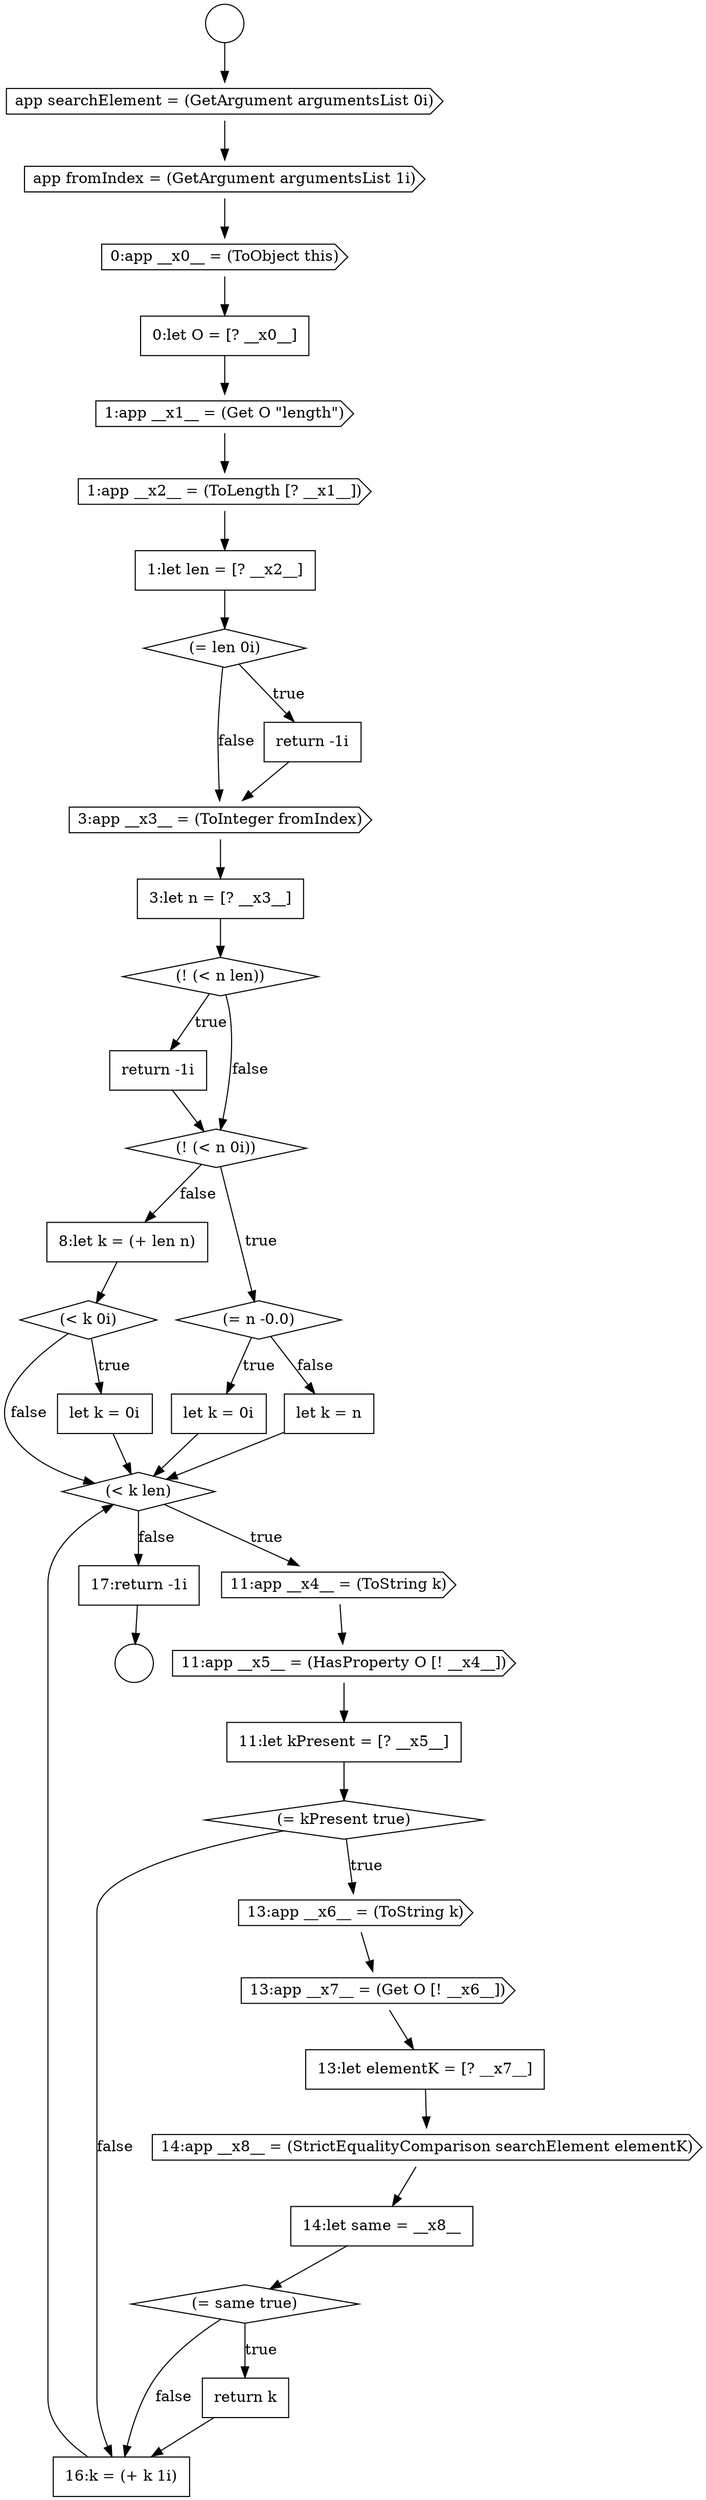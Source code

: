 digraph {
  node13647 [shape=cds, label=<<font color="black">3:app __x3__ = (ToInteger fromIndex)</font>> color="black" fillcolor="white" style=filled]
  node13668 [shape=diamond, label=<<font color="black">(= same true)</font>> color="black" fillcolor="white" style=filled]
  node13649 [shape=diamond, label=<<font color="black">(! (&lt; n len))</font>> color="black" fillcolor="white" style=filled]
  node13661 [shape=none, margin=0, label=<<font color="black">
    <table border="0" cellborder="1" cellspacing="0" cellpadding="10">
      <tr><td align="left">11:let kPresent = [? __x5__]</td></tr>
    </table>
  </font>> color="black" fillcolor="white" style=filled]
  node13638 [shape=cds, label=<<font color="black">app searchElement = (GetArgument argumentsList 0i)</font>> color="black" fillcolor="white" style=filled]
  node13670 [shape=none, margin=0, label=<<font color="black">
    <table border="0" cellborder="1" cellspacing="0" cellpadding="10">
      <tr><td align="left">16:k = (+ k 1i)</td></tr>
    </table>
  </font>> color="black" fillcolor="white" style=filled]
  node13653 [shape=none, margin=0, label=<<font color="black">
    <table border="0" cellborder="1" cellspacing="0" cellpadding="10">
      <tr><td align="left">let k = 0i</td></tr>
    </table>
  </font>> color="black" fillcolor="white" style=filled]
  node13666 [shape=cds, label=<<font color="black">14:app __x8__ = (StrictEqualityComparison searchElement elementK)</font>> color="black" fillcolor="white" style=filled]
  node13645 [shape=diamond, label=<<font color="black">(= len 0i)</font>> color="black" fillcolor="white" style=filled]
  node13650 [shape=none, margin=0, label=<<font color="black">
    <table border="0" cellborder="1" cellspacing="0" cellpadding="10">
      <tr><td align="left">return -1i</td></tr>
    </table>
  </font>> color="black" fillcolor="white" style=filled]
  node13643 [shape=cds, label=<<font color="black">1:app __x2__ = (ToLength [? __x1__])</font>> color="black" fillcolor="white" style=filled]
  node13660 [shape=cds, label=<<font color="black">11:app __x5__ = (HasProperty O [! __x4__])</font>> color="black" fillcolor="white" style=filled]
  node13655 [shape=none, margin=0, label=<<font color="black">
    <table border="0" cellborder="1" cellspacing="0" cellpadding="10">
      <tr><td align="left">8:let k = (+ len n)</td></tr>
    </table>
  </font>> color="black" fillcolor="white" style=filled]
  node13640 [shape=cds, label=<<font color="black">0:app __x0__ = (ToObject this)</font>> color="black" fillcolor="white" style=filled]
  node13651 [shape=diamond, label=<<font color="black">(! (&lt; n 0i))</font>> color="black" fillcolor="white" style=filled]
  node13636 [shape=circle label=" " color="black" fillcolor="white" style=filled]
  node13664 [shape=cds, label=<<font color="black">13:app __x7__ = (Get O [! __x6__])</font>> color="black" fillcolor="white" style=filled]
  node13658 [shape=diamond, label=<<font color="black">(&lt; k len)</font>> color="black" fillcolor="white" style=filled]
  node13671 [shape=none, margin=0, label=<<font color="black">
    <table border="0" cellborder="1" cellspacing="0" cellpadding="10">
      <tr><td align="left">17:return -1i</td></tr>
    </table>
  </font>> color="black" fillcolor="white" style=filled]
  node13644 [shape=none, margin=0, label=<<font color="black">
    <table border="0" cellborder="1" cellspacing="0" cellpadding="10">
      <tr><td align="left">1:let len = [? __x2__]</td></tr>
    </table>
  </font>> color="black" fillcolor="white" style=filled]
  node13654 [shape=none, margin=0, label=<<font color="black">
    <table border="0" cellborder="1" cellspacing="0" cellpadding="10">
      <tr><td align="left">let k = n</td></tr>
    </table>
  </font>> color="black" fillcolor="white" style=filled]
  node13639 [shape=cds, label=<<font color="black">app fromIndex = (GetArgument argumentsList 1i)</font>> color="black" fillcolor="white" style=filled]
  node13667 [shape=none, margin=0, label=<<font color="black">
    <table border="0" cellborder="1" cellspacing="0" cellpadding="10">
      <tr><td align="left">14:let same = __x8__</td></tr>
    </table>
  </font>> color="black" fillcolor="white" style=filled]
  node13648 [shape=none, margin=0, label=<<font color="black">
    <table border="0" cellborder="1" cellspacing="0" cellpadding="10">
      <tr><td align="left">3:let n = [? __x3__]</td></tr>
    </table>
  </font>> color="black" fillcolor="white" style=filled]
  node13662 [shape=diamond, label=<<font color="black">(= kPresent true)</font>> color="black" fillcolor="white" style=filled]
  node13641 [shape=none, margin=0, label=<<font color="black">
    <table border="0" cellborder="1" cellspacing="0" cellpadding="10">
      <tr><td align="left">0:let O = [? __x0__]</td></tr>
    </table>
  </font>> color="black" fillcolor="white" style=filled]
  node13656 [shape=diamond, label=<<font color="black">(&lt; k 0i)</font>> color="black" fillcolor="white" style=filled]
  node13637 [shape=circle label=" " color="black" fillcolor="white" style=filled]
  node13642 [shape=cds, label=<<font color="black">1:app __x1__ = (Get O &quot;length&quot;)</font>> color="black" fillcolor="white" style=filled]
  node13659 [shape=cds, label=<<font color="black">11:app __x4__ = (ToString k)</font>> color="black" fillcolor="white" style=filled]
  node13669 [shape=none, margin=0, label=<<font color="black">
    <table border="0" cellborder="1" cellspacing="0" cellpadding="10">
      <tr><td align="left">return k</td></tr>
    </table>
  </font>> color="black" fillcolor="white" style=filled]
  node13652 [shape=diamond, label=<<font color="black">(= n -0.0)</font>> color="black" fillcolor="white" style=filled]
  node13665 [shape=none, margin=0, label=<<font color="black">
    <table border="0" cellborder="1" cellspacing="0" cellpadding="10">
      <tr><td align="left">13:let elementK = [? __x7__]</td></tr>
    </table>
  </font>> color="black" fillcolor="white" style=filled]
  node13646 [shape=none, margin=0, label=<<font color="black">
    <table border="0" cellborder="1" cellspacing="0" cellpadding="10">
      <tr><td align="left">return -1i</td></tr>
    </table>
  </font>> color="black" fillcolor="white" style=filled]
  node13663 [shape=cds, label=<<font color="black">13:app __x6__ = (ToString k)</font>> color="black" fillcolor="white" style=filled]
  node13657 [shape=none, margin=0, label=<<font color="black">
    <table border="0" cellborder="1" cellspacing="0" cellpadding="10">
      <tr><td align="left">let k = 0i</td></tr>
    </table>
  </font>> color="black" fillcolor="white" style=filled]
  node13640 -> node13641 [ color="black"]
  node13648 -> node13649 [ color="black"]
  node13659 -> node13660 [ color="black"]
  node13641 -> node13642 [ color="black"]
  node13652 -> node13653 [label=<<font color="black">true</font>> color="black"]
  node13652 -> node13654 [label=<<font color="black">false</font>> color="black"]
  node13644 -> node13645 [ color="black"]
  node13645 -> node13646 [label=<<font color="black">true</font>> color="black"]
  node13645 -> node13647 [label=<<font color="black">false</font>> color="black"]
  node13665 -> node13666 [ color="black"]
  node13636 -> node13638 [ color="black"]
  node13654 -> node13658 [ color="black"]
  node13647 -> node13648 [ color="black"]
  node13671 -> node13637 [ color="black"]
  node13668 -> node13669 [label=<<font color="black">true</font>> color="black"]
  node13668 -> node13670 [label=<<font color="black">false</font>> color="black"]
  node13658 -> node13659 [label=<<font color="black">true</font>> color="black"]
  node13658 -> node13671 [label=<<font color="black">false</font>> color="black"]
  node13638 -> node13639 [ color="black"]
  node13639 -> node13640 [ color="black"]
  node13643 -> node13644 [ color="black"]
  node13660 -> node13661 [ color="black"]
  node13664 -> node13665 [ color="black"]
  node13650 -> node13651 [ color="black"]
  node13669 -> node13670 [ color="black"]
  node13649 -> node13650 [label=<<font color="black">true</font>> color="black"]
  node13649 -> node13651 [label=<<font color="black">false</font>> color="black"]
  node13651 -> node13652 [label=<<font color="black">true</font>> color="black"]
  node13651 -> node13655 [label=<<font color="black">false</font>> color="black"]
  node13657 -> node13658 [ color="black"]
  node13653 -> node13658 [ color="black"]
  node13670 -> node13658 [ color="black"]
  node13655 -> node13656 [ color="black"]
  node13661 -> node13662 [ color="black"]
  node13663 -> node13664 [ color="black"]
  node13646 -> node13647 [ color="black"]
  node13666 -> node13667 [ color="black"]
  node13667 -> node13668 [ color="black"]
  node13642 -> node13643 [ color="black"]
  node13656 -> node13657 [label=<<font color="black">true</font>> color="black"]
  node13656 -> node13658 [label=<<font color="black">false</font>> color="black"]
  node13662 -> node13663 [label=<<font color="black">true</font>> color="black"]
  node13662 -> node13670 [label=<<font color="black">false</font>> color="black"]
}
